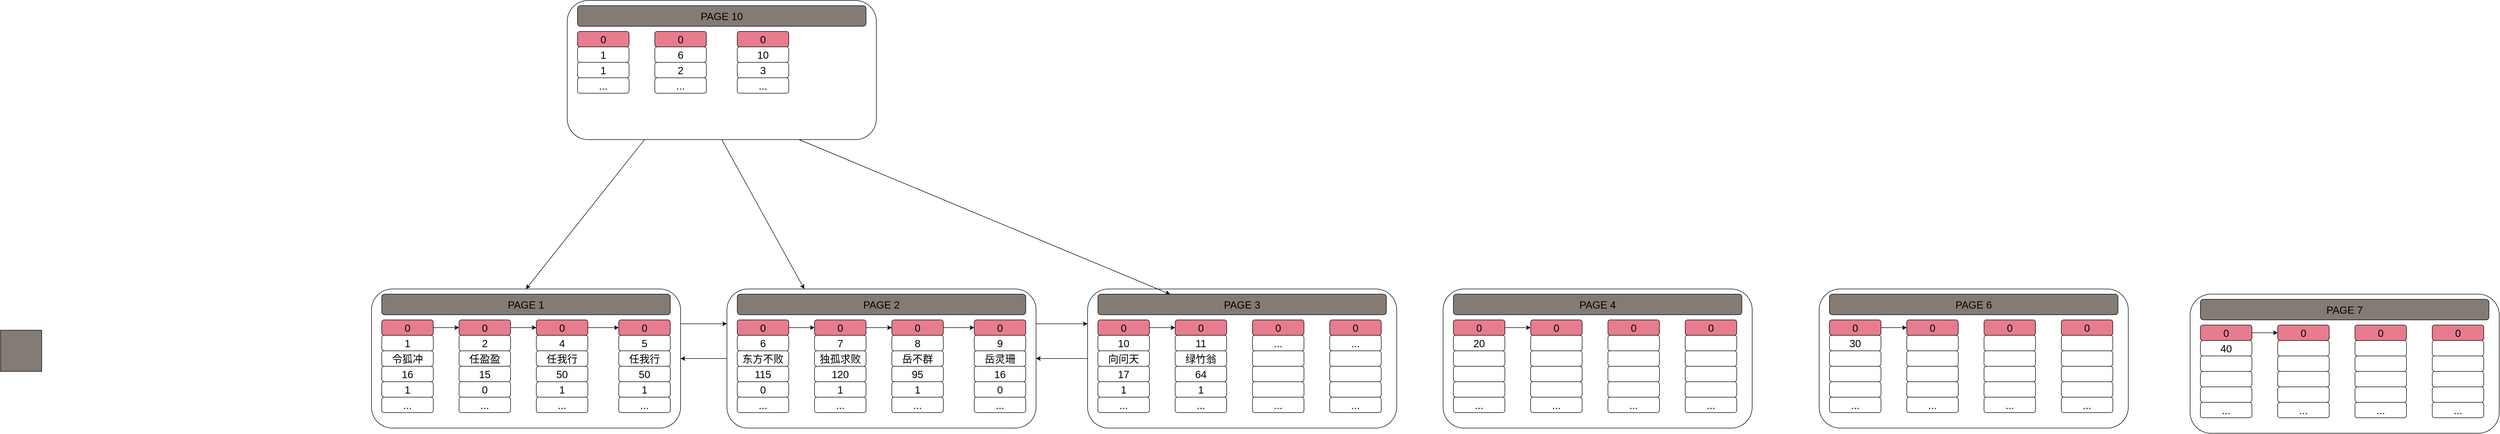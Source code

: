 <mxfile version="17.2.5" type="github">
  <diagram id="bCk3VSjHGXYge5IZA2PI" name="Page-1">
    <mxGraphModel dx="2424" dy="855" grid="1" gridSize="10" guides="1" tooltips="1" connect="1" arrows="1" fold="1" page="1" pageScale="1" pageWidth="827" pageHeight="1169" math="0" shadow="0">
      <root>
        <mxCell id="0" />
        <mxCell id="1" parent="0" />
        <mxCell id="YxF6WoEmrUpVOarDnOtX-157" style="edgeStyle=none;rounded=0;orthogonalLoop=1;jettySize=auto;html=1;exitX=1;exitY=0.25;exitDx=0;exitDy=0;entryX=0;entryY=0.25;entryDx=0;entryDy=0;fontSize=20;" edge="1" parent="1" source="R2ZKFFX12WTavuNcH5HW-38" target="YxF6WoEmrUpVOarDnOtX-80">
          <mxGeometry relative="1" as="geometry" />
        </mxCell>
        <mxCell id="R2ZKFFX12WTavuNcH5HW-38" value="" style="rounded=1;whiteSpace=wrap;html=1;fontSize=20;" parent="1" vertex="1">
          <mxGeometry x="80" y="930" width="600" height="270" as="geometry" />
        </mxCell>
        <mxCell id="YxF6WoEmrUpVOarDnOtX-154" style="edgeStyle=none;rounded=0;orthogonalLoop=1;jettySize=auto;html=1;exitX=1;exitY=0.5;exitDx=0;exitDy=0;fontSize=20;" edge="1" parent="1" source="R2ZKFFX12WTavuNcH5HW-4" target="R2ZKFFX12WTavuNcH5HW-18">
          <mxGeometry relative="1" as="geometry" />
        </mxCell>
        <mxCell id="R2ZKFFX12WTavuNcH5HW-4" value="0" style="rounded=1;whiteSpace=wrap;html=1;fillColor=#e77c8e;fontSize=20;" parent="1" vertex="1">
          <mxGeometry x="100" y="990" width="100" height="30" as="geometry" />
        </mxCell>
        <mxCell id="R2ZKFFX12WTavuNcH5HW-5" value="1" style="rounded=1;whiteSpace=wrap;html=1;fontSize=20;" parent="1" vertex="1">
          <mxGeometry x="100" y="1020" width="100" height="30" as="geometry" />
        </mxCell>
        <mxCell id="R2ZKFFX12WTavuNcH5HW-6" value="令狐冲" style="rounded=1;whiteSpace=wrap;html=1;fontSize=20;" parent="1" vertex="1">
          <mxGeometry x="100" y="1050" width="100" height="30" as="geometry" />
        </mxCell>
        <mxCell id="R2ZKFFX12WTavuNcH5HW-7" value="16" style="rounded=1;whiteSpace=wrap;html=1;fontSize=20;" parent="1" vertex="1">
          <mxGeometry x="100" y="1080" width="100" height="30" as="geometry" />
        </mxCell>
        <mxCell id="R2ZKFFX12WTavuNcH5HW-16" value="1" style="rounded=1;whiteSpace=wrap;html=1;fontSize=20;" parent="1" vertex="1">
          <mxGeometry x="100" y="1110" width="100" height="30" as="geometry" />
        </mxCell>
        <mxCell id="R2ZKFFX12WTavuNcH5HW-17" value="..." style="rounded=1;whiteSpace=wrap;html=1;fontSize=20;" parent="1" vertex="1">
          <mxGeometry x="100" y="1140" width="100" height="30" as="geometry" />
        </mxCell>
        <mxCell id="YxF6WoEmrUpVOarDnOtX-155" style="edgeStyle=none;rounded=0;orthogonalLoop=1;jettySize=auto;html=1;exitX=1;exitY=0.5;exitDx=0;exitDy=0;entryX=0;entryY=0.5;entryDx=0;entryDy=0;fontSize=20;" edge="1" parent="1" source="R2ZKFFX12WTavuNcH5HW-18" target="R2ZKFFX12WTavuNcH5HW-24">
          <mxGeometry relative="1" as="geometry" />
        </mxCell>
        <mxCell id="R2ZKFFX12WTavuNcH5HW-18" value="0" style="rounded=1;whiteSpace=wrap;html=1;fillColor=#e77c8e;fontSize=20;" parent="1" vertex="1">
          <mxGeometry x="250" y="990" width="100" height="30" as="geometry" />
        </mxCell>
        <mxCell id="R2ZKFFX12WTavuNcH5HW-19" value="2" style="rounded=1;whiteSpace=wrap;html=1;fontSize=20;" parent="1" vertex="1">
          <mxGeometry x="250" y="1020" width="100" height="30" as="geometry" />
        </mxCell>
        <mxCell id="R2ZKFFX12WTavuNcH5HW-20" value="任盈盈" style="rounded=1;whiteSpace=wrap;html=1;fontSize=20;" parent="1" vertex="1">
          <mxGeometry x="250" y="1050" width="100" height="30" as="geometry" />
        </mxCell>
        <mxCell id="R2ZKFFX12WTavuNcH5HW-21" value="15" style="rounded=1;whiteSpace=wrap;html=1;fontSize=20;" parent="1" vertex="1">
          <mxGeometry x="250" y="1080" width="100" height="30" as="geometry" />
        </mxCell>
        <mxCell id="R2ZKFFX12WTavuNcH5HW-22" value="0" style="rounded=1;whiteSpace=wrap;html=1;fontSize=20;" parent="1" vertex="1">
          <mxGeometry x="250" y="1110" width="100" height="30" as="geometry" />
        </mxCell>
        <mxCell id="R2ZKFFX12WTavuNcH5HW-23" value="..." style="rounded=1;whiteSpace=wrap;html=1;fontSize=20;" parent="1" vertex="1">
          <mxGeometry x="250" y="1140" width="100" height="30" as="geometry" />
        </mxCell>
        <mxCell id="YxF6WoEmrUpVOarDnOtX-156" style="edgeStyle=none;rounded=0;orthogonalLoop=1;jettySize=auto;html=1;exitX=1;exitY=0.5;exitDx=0;exitDy=0;entryX=0;entryY=0.5;entryDx=0;entryDy=0;fontSize=20;" edge="1" parent="1" source="R2ZKFFX12WTavuNcH5HW-24" target="R2ZKFFX12WTavuNcH5HW-30">
          <mxGeometry relative="1" as="geometry" />
        </mxCell>
        <mxCell id="R2ZKFFX12WTavuNcH5HW-24" value="0" style="rounded=1;whiteSpace=wrap;html=1;fillColor=#e77c8e;fontSize=20;" parent="1" vertex="1">
          <mxGeometry x="400" y="990" width="100" height="30" as="geometry" />
        </mxCell>
        <mxCell id="R2ZKFFX12WTavuNcH5HW-25" value="4" style="rounded=1;whiteSpace=wrap;html=1;fontSize=20;" parent="1" vertex="1">
          <mxGeometry x="400" y="1020" width="100" height="30" as="geometry" />
        </mxCell>
        <mxCell id="R2ZKFFX12WTavuNcH5HW-26" value="任我行" style="rounded=1;whiteSpace=wrap;html=1;fontSize=20;" parent="1" vertex="1">
          <mxGeometry x="400" y="1050" width="100" height="30" as="geometry" />
        </mxCell>
        <mxCell id="R2ZKFFX12WTavuNcH5HW-27" value="50" style="rounded=1;whiteSpace=wrap;html=1;fontSize=20;" parent="1" vertex="1">
          <mxGeometry x="400" y="1080" width="100" height="30" as="geometry" />
        </mxCell>
        <mxCell id="R2ZKFFX12WTavuNcH5HW-28" value="1" style="rounded=1;whiteSpace=wrap;html=1;fontSize=20;" parent="1" vertex="1">
          <mxGeometry x="400" y="1110" width="100" height="30" as="geometry" />
        </mxCell>
        <mxCell id="R2ZKFFX12WTavuNcH5HW-29" value="..." style="rounded=1;whiteSpace=wrap;html=1;fontSize=20;" parent="1" vertex="1">
          <mxGeometry x="400" y="1140" width="100" height="30" as="geometry" />
        </mxCell>
        <mxCell id="R2ZKFFX12WTavuNcH5HW-30" value="0" style="rounded=1;whiteSpace=wrap;html=1;fillColor=#e77c8e;fontSize=20;" parent="1" vertex="1">
          <mxGeometry x="560" y="990" width="100" height="30" as="geometry" />
        </mxCell>
        <mxCell id="R2ZKFFX12WTavuNcH5HW-31" value="5" style="rounded=1;whiteSpace=wrap;html=1;fontSize=20;" parent="1" vertex="1">
          <mxGeometry x="560" y="1020" width="100" height="30" as="geometry" />
        </mxCell>
        <mxCell id="R2ZKFFX12WTavuNcH5HW-32" value="任我行" style="rounded=1;whiteSpace=wrap;html=1;fontSize=20;" parent="1" vertex="1">
          <mxGeometry x="560" y="1050" width="100" height="30" as="geometry" />
        </mxCell>
        <mxCell id="R2ZKFFX12WTavuNcH5HW-33" value="50" style="rounded=1;whiteSpace=wrap;html=1;fontSize=20;" parent="1" vertex="1">
          <mxGeometry x="560" y="1080" width="100" height="30" as="geometry" />
        </mxCell>
        <mxCell id="R2ZKFFX12WTavuNcH5HW-34" value="1" style="rounded=1;whiteSpace=wrap;html=1;fontSize=20;" parent="1" vertex="1">
          <mxGeometry x="560" y="1110" width="100" height="30" as="geometry" />
        </mxCell>
        <mxCell id="R2ZKFFX12WTavuNcH5HW-35" value="..." style="rounded=1;whiteSpace=wrap;html=1;fontSize=20;" parent="1" vertex="1">
          <mxGeometry x="560" y="1140" width="100" height="30" as="geometry" />
        </mxCell>
        <mxCell id="R2ZKFFX12WTavuNcH5HW-39" value="&lt;font style=&quot;font-size: 20px;&quot;&gt;PAGE 1&lt;/font&gt;" style="rounded=1;whiteSpace=wrap;html=1;fillColor=#de1c31;fontSize=20;" parent="1" vertex="1">
          <mxGeometry x="100" y="940" width="560" height="40" as="geometry" />
        </mxCell>
        <mxCell id="YxF6WoEmrUpVOarDnOtX-158" style="edgeStyle=none;rounded=0;orthogonalLoop=1;jettySize=auto;html=1;exitX=0;exitY=0.5;exitDx=0;exitDy=0;entryX=1;entryY=0.5;entryDx=0;entryDy=0;fontSize=20;" edge="1" parent="1" source="YxF6WoEmrUpVOarDnOtX-80" target="R2ZKFFX12WTavuNcH5HW-38">
          <mxGeometry relative="1" as="geometry" />
        </mxCell>
        <mxCell id="YxF6WoEmrUpVOarDnOtX-162" style="edgeStyle=none;rounded=0;orthogonalLoop=1;jettySize=auto;html=1;exitX=1;exitY=0.25;exitDx=0;exitDy=0;entryX=0;entryY=0.25;entryDx=0;entryDy=0;fontSize=20;" edge="1" parent="1" source="YxF6WoEmrUpVOarDnOtX-80" target="YxF6WoEmrUpVOarDnOtX-107">
          <mxGeometry relative="1" as="geometry" />
        </mxCell>
        <mxCell id="YxF6WoEmrUpVOarDnOtX-80" value="" style="rounded=1;whiteSpace=wrap;html=1;fontSize=20;" vertex="1" parent="1">
          <mxGeometry x="770" y="930" width="600" height="270" as="geometry" />
        </mxCell>
        <mxCell id="YxF6WoEmrUpVOarDnOtX-159" style="edgeStyle=none;rounded=0;orthogonalLoop=1;jettySize=auto;html=1;exitX=1;exitY=0.5;exitDx=0;exitDy=0;entryX=0;entryY=0.5;entryDx=0;entryDy=0;fontSize=20;" edge="1" parent="1" source="YxF6WoEmrUpVOarDnOtX-81" target="YxF6WoEmrUpVOarDnOtX-87">
          <mxGeometry relative="1" as="geometry" />
        </mxCell>
        <mxCell id="YxF6WoEmrUpVOarDnOtX-81" value="0" style="rounded=1;whiteSpace=wrap;html=1;fillColor=#e77c8e;fontSize=20;" vertex="1" parent="1">
          <mxGeometry x="790" y="990" width="100" height="30" as="geometry" />
        </mxCell>
        <mxCell id="YxF6WoEmrUpVOarDnOtX-82" value="6" style="rounded=1;whiteSpace=wrap;html=1;fontSize=20;" vertex="1" parent="1">
          <mxGeometry x="790" y="1020" width="100" height="30" as="geometry" />
        </mxCell>
        <mxCell id="YxF6WoEmrUpVOarDnOtX-83" value="东方不败" style="rounded=1;whiteSpace=wrap;html=1;fontSize=20;" vertex="1" parent="1">
          <mxGeometry x="790" y="1050" width="100" height="30" as="geometry" />
        </mxCell>
        <mxCell id="YxF6WoEmrUpVOarDnOtX-84" value="115" style="rounded=1;whiteSpace=wrap;html=1;fontSize=20;" vertex="1" parent="1">
          <mxGeometry x="790" y="1080" width="100" height="30" as="geometry" />
        </mxCell>
        <mxCell id="YxF6WoEmrUpVOarDnOtX-85" value="0" style="rounded=1;whiteSpace=wrap;html=1;fontSize=20;" vertex="1" parent="1">
          <mxGeometry x="790" y="1110" width="100" height="30" as="geometry" />
        </mxCell>
        <mxCell id="YxF6WoEmrUpVOarDnOtX-86" value="..." style="rounded=1;whiteSpace=wrap;html=1;fontSize=20;" vertex="1" parent="1">
          <mxGeometry x="790" y="1140" width="100" height="30" as="geometry" />
        </mxCell>
        <mxCell id="YxF6WoEmrUpVOarDnOtX-160" style="edgeStyle=none;rounded=0;orthogonalLoop=1;jettySize=auto;html=1;exitX=1;exitY=0.5;exitDx=0;exitDy=0;fontSize=20;" edge="1" parent="1" source="YxF6WoEmrUpVOarDnOtX-87" target="YxF6WoEmrUpVOarDnOtX-93">
          <mxGeometry relative="1" as="geometry" />
        </mxCell>
        <mxCell id="YxF6WoEmrUpVOarDnOtX-87" value="0" style="rounded=1;whiteSpace=wrap;html=1;fillColor=#e77c8e;fontSize=20;" vertex="1" parent="1">
          <mxGeometry x="940" y="990" width="100" height="30" as="geometry" />
        </mxCell>
        <mxCell id="YxF6WoEmrUpVOarDnOtX-88" value="7" style="rounded=1;whiteSpace=wrap;html=1;fontSize=20;" vertex="1" parent="1">
          <mxGeometry x="940" y="1020" width="100" height="30" as="geometry" />
        </mxCell>
        <mxCell id="YxF6WoEmrUpVOarDnOtX-89" value="独孤求败" style="rounded=1;whiteSpace=wrap;html=1;fontSize=20;" vertex="1" parent="1">
          <mxGeometry x="940" y="1050" width="100" height="30" as="geometry" />
        </mxCell>
        <mxCell id="YxF6WoEmrUpVOarDnOtX-90" value="120" style="rounded=1;whiteSpace=wrap;html=1;fontSize=20;" vertex="1" parent="1">
          <mxGeometry x="940" y="1080" width="100" height="30" as="geometry" />
        </mxCell>
        <mxCell id="YxF6WoEmrUpVOarDnOtX-91" value="1" style="rounded=1;whiteSpace=wrap;html=1;fontSize=20;" vertex="1" parent="1">
          <mxGeometry x="940" y="1110" width="100" height="30" as="geometry" />
        </mxCell>
        <mxCell id="YxF6WoEmrUpVOarDnOtX-92" value="..." style="rounded=1;whiteSpace=wrap;html=1;fontSize=20;" vertex="1" parent="1">
          <mxGeometry x="940" y="1140" width="100" height="30" as="geometry" />
        </mxCell>
        <mxCell id="YxF6WoEmrUpVOarDnOtX-161" style="edgeStyle=none;rounded=0;orthogonalLoop=1;jettySize=auto;html=1;exitX=1;exitY=0.5;exitDx=0;exitDy=0;entryX=0;entryY=0.5;entryDx=0;entryDy=0;fontSize=20;" edge="1" parent="1" source="YxF6WoEmrUpVOarDnOtX-93" target="YxF6WoEmrUpVOarDnOtX-99">
          <mxGeometry relative="1" as="geometry" />
        </mxCell>
        <mxCell id="YxF6WoEmrUpVOarDnOtX-93" value="0" style="rounded=1;whiteSpace=wrap;html=1;fillColor=#e77c8e;fontSize=20;" vertex="1" parent="1">
          <mxGeometry x="1090" y="990" width="100" height="30" as="geometry" />
        </mxCell>
        <mxCell id="YxF6WoEmrUpVOarDnOtX-94" value="8" style="rounded=1;whiteSpace=wrap;html=1;fontSize=20;" vertex="1" parent="1">
          <mxGeometry x="1090" y="1020" width="100" height="30" as="geometry" />
        </mxCell>
        <mxCell id="YxF6WoEmrUpVOarDnOtX-95" value="岳不群" style="rounded=1;whiteSpace=wrap;html=1;fontSize=20;" vertex="1" parent="1">
          <mxGeometry x="1090" y="1050" width="100" height="30" as="geometry" />
        </mxCell>
        <mxCell id="YxF6WoEmrUpVOarDnOtX-96" value="95" style="rounded=1;whiteSpace=wrap;html=1;fontSize=20;" vertex="1" parent="1">
          <mxGeometry x="1090" y="1080" width="100" height="30" as="geometry" />
        </mxCell>
        <mxCell id="YxF6WoEmrUpVOarDnOtX-97" value="1" style="rounded=1;whiteSpace=wrap;html=1;fontSize=20;" vertex="1" parent="1">
          <mxGeometry x="1090" y="1110" width="100" height="30" as="geometry" />
        </mxCell>
        <mxCell id="YxF6WoEmrUpVOarDnOtX-98" value="..." style="rounded=1;whiteSpace=wrap;html=1;fontSize=20;" vertex="1" parent="1">
          <mxGeometry x="1090" y="1140" width="100" height="30" as="geometry" />
        </mxCell>
        <mxCell id="YxF6WoEmrUpVOarDnOtX-99" value="0" style="rounded=1;whiteSpace=wrap;html=1;fillColor=#e77c8e;fontSize=20;" vertex="1" parent="1">
          <mxGeometry x="1250" y="990" width="100" height="30" as="geometry" />
        </mxCell>
        <mxCell id="YxF6WoEmrUpVOarDnOtX-100" value="9" style="rounded=1;whiteSpace=wrap;html=1;fontSize=20;" vertex="1" parent="1">
          <mxGeometry x="1250" y="1020" width="100" height="30" as="geometry" />
        </mxCell>
        <mxCell id="YxF6WoEmrUpVOarDnOtX-101" value="岳灵珊" style="rounded=1;whiteSpace=wrap;html=1;fontSize=20;" vertex="1" parent="1">
          <mxGeometry x="1250" y="1050" width="100" height="30" as="geometry" />
        </mxCell>
        <mxCell id="YxF6WoEmrUpVOarDnOtX-102" value="16" style="rounded=1;whiteSpace=wrap;html=1;fontSize=20;" vertex="1" parent="1">
          <mxGeometry x="1250" y="1080" width="100" height="30" as="geometry" />
        </mxCell>
        <mxCell id="YxF6WoEmrUpVOarDnOtX-103" value="0" style="rounded=1;whiteSpace=wrap;html=1;fontSize=20;" vertex="1" parent="1">
          <mxGeometry x="1250" y="1110" width="100" height="30" as="geometry" />
        </mxCell>
        <mxCell id="YxF6WoEmrUpVOarDnOtX-104" value="..." style="rounded=1;whiteSpace=wrap;html=1;fontSize=20;" vertex="1" parent="1">
          <mxGeometry x="1250" y="1140" width="100" height="30" as="geometry" />
        </mxCell>
        <mxCell id="YxF6WoEmrUpVOarDnOtX-105" value="&lt;font style=&quot;font-size: 20px;&quot;&gt;PAGE 2&lt;/font&gt;" style="rounded=1;whiteSpace=wrap;html=1;fillColor=#847c74;fontSize=20;" vertex="1" parent="1">
          <mxGeometry x="790" y="940" width="560" height="40" as="geometry" />
        </mxCell>
        <mxCell id="YxF6WoEmrUpVOarDnOtX-106" value="&lt;font style=&quot;font-size: 20px;&quot;&gt;PAGE 1&lt;/font&gt;" style="rounded=1;whiteSpace=wrap;html=1;fillColor=#847c74;fontSize=20;" vertex="1" parent="1">
          <mxGeometry x="100" y="940" width="560" height="40" as="geometry" />
        </mxCell>
        <mxCell id="YxF6WoEmrUpVOarDnOtX-163" style="edgeStyle=none;rounded=0;orthogonalLoop=1;jettySize=auto;html=1;exitX=0;exitY=0.5;exitDx=0;exitDy=0;entryX=1;entryY=0.5;entryDx=0;entryDy=0;fontSize=20;" edge="1" parent="1" source="YxF6WoEmrUpVOarDnOtX-107" target="YxF6WoEmrUpVOarDnOtX-80">
          <mxGeometry relative="1" as="geometry" />
        </mxCell>
        <mxCell id="YxF6WoEmrUpVOarDnOtX-107" value="" style="rounded=1;whiteSpace=wrap;html=1;fontSize=20;" vertex="1" parent="1">
          <mxGeometry x="1470" y="930" width="600" height="270" as="geometry" />
        </mxCell>
        <mxCell id="YxF6WoEmrUpVOarDnOtX-164" style="edgeStyle=none;rounded=0;orthogonalLoop=1;jettySize=auto;html=1;exitX=1;exitY=0.5;exitDx=0;exitDy=0;fontSize=20;" edge="1" parent="1" source="YxF6WoEmrUpVOarDnOtX-108" target="YxF6WoEmrUpVOarDnOtX-114">
          <mxGeometry relative="1" as="geometry" />
        </mxCell>
        <mxCell id="YxF6WoEmrUpVOarDnOtX-108" value="0" style="rounded=1;whiteSpace=wrap;html=1;fillColor=#e77c8e;fontSize=20;" vertex="1" parent="1">
          <mxGeometry x="1490" y="990" width="100" height="30" as="geometry" />
        </mxCell>
        <mxCell id="YxF6WoEmrUpVOarDnOtX-109" value="10" style="rounded=1;whiteSpace=wrap;html=1;fontSize=20;" vertex="1" parent="1">
          <mxGeometry x="1490" y="1020" width="100" height="30" as="geometry" />
        </mxCell>
        <mxCell id="YxF6WoEmrUpVOarDnOtX-110" value="向问天" style="rounded=1;whiteSpace=wrap;html=1;fontSize=20;" vertex="1" parent="1">
          <mxGeometry x="1490" y="1050" width="100" height="30" as="geometry" />
        </mxCell>
        <mxCell id="YxF6WoEmrUpVOarDnOtX-111" value="17" style="rounded=1;whiteSpace=wrap;html=1;fontSize=20;" vertex="1" parent="1">
          <mxGeometry x="1490" y="1080" width="100" height="30" as="geometry" />
        </mxCell>
        <mxCell id="YxF6WoEmrUpVOarDnOtX-112" value="1" style="rounded=1;whiteSpace=wrap;html=1;fontSize=20;" vertex="1" parent="1">
          <mxGeometry x="1490" y="1110" width="100" height="30" as="geometry" />
        </mxCell>
        <mxCell id="YxF6WoEmrUpVOarDnOtX-113" value="..." style="rounded=1;whiteSpace=wrap;html=1;fontSize=20;" vertex="1" parent="1">
          <mxGeometry x="1490" y="1140" width="100" height="30" as="geometry" />
        </mxCell>
        <mxCell id="YxF6WoEmrUpVOarDnOtX-114" value="0" style="rounded=1;whiteSpace=wrap;html=1;fillColor=#e77c8e;fontSize=20;" vertex="1" parent="1">
          <mxGeometry x="1640" y="990" width="100" height="30" as="geometry" />
        </mxCell>
        <mxCell id="YxF6WoEmrUpVOarDnOtX-115" value="11" style="rounded=1;whiteSpace=wrap;html=1;fontSize=20;" vertex="1" parent="1">
          <mxGeometry x="1640" y="1020" width="100" height="30" as="geometry" />
        </mxCell>
        <mxCell id="YxF6WoEmrUpVOarDnOtX-116" value="绿竹翁" style="rounded=1;whiteSpace=wrap;html=1;fontSize=20;" vertex="1" parent="1">
          <mxGeometry x="1640" y="1050" width="100" height="30" as="geometry" />
        </mxCell>
        <mxCell id="YxF6WoEmrUpVOarDnOtX-117" value="64" style="rounded=1;whiteSpace=wrap;html=1;fontSize=20;" vertex="1" parent="1">
          <mxGeometry x="1640" y="1080" width="100" height="30" as="geometry" />
        </mxCell>
        <mxCell id="YxF6WoEmrUpVOarDnOtX-118" value="1" style="rounded=1;whiteSpace=wrap;html=1;fontSize=20;" vertex="1" parent="1">
          <mxGeometry x="1640" y="1110" width="100" height="30" as="geometry" />
        </mxCell>
        <mxCell id="YxF6WoEmrUpVOarDnOtX-119" value="..." style="rounded=1;whiteSpace=wrap;html=1;fontSize=20;" vertex="1" parent="1">
          <mxGeometry x="1640" y="1140" width="100" height="30" as="geometry" />
        </mxCell>
        <mxCell id="YxF6WoEmrUpVOarDnOtX-132" value="&lt;font style=&quot;font-size: 20px;&quot;&gt;PAGE 3&lt;/font&gt;" style="rounded=1;whiteSpace=wrap;html=1;fillColor=#847c74;fontSize=20;" vertex="1" parent="1">
          <mxGeometry x="1490" y="940" width="560" height="40" as="geometry" />
        </mxCell>
        <mxCell id="YxF6WoEmrUpVOarDnOtX-134" value="" style="whiteSpace=wrap;html=1;aspect=fixed;fillColor=#847c74;fontSize=20;" vertex="1" parent="1">
          <mxGeometry x="-640" y="1010" width="80" height="80" as="geometry" />
        </mxCell>
        <mxCell id="YxF6WoEmrUpVOarDnOtX-149" style="rounded=0;orthogonalLoop=1;jettySize=auto;html=1;exitX=0.25;exitY=1;exitDx=0;exitDy=0;entryX=0.5;entryY=0;entryDx=0;entryDy=0;fontSize=20;" edge="1" parent="1" source="YxF6WoEmrUpVOarDnOtX-135" target="R2ZKFFX12WTavuNcH5HW-38">
          <mxGeometry relative="1" as="geometry" />
        </mxCell>
        <mxCell id="YxF6WoEmrUpVOarDnOtX-150" style="edgeStyle=none;rounded=0;orthogonalLoop=1;jettySize=auto;html=1;exitX=0.5;exitY=1;exitDx=0;exitDy=0;entryX=0.25;entryY=0;entryDx=0;entryDy=0;fontSize=20;" edge="1" parent="1" source="YxF6WoEmrUpVOarDnOtX-135" target="YxF6WoEmrUpVOarDnOtX-80">
          <mxGeometry relative="1" as="geometry" />
        </mxCell>
        <mxCell id="YxF6WoEmrUpVOarDnOtX-151" style="edgeStyle=none;rounded=0;orthogonalLoop=1;jettySize=auto;html=1;exitX=0.75;exitY=1;exitDx=0;exitDy=0;entryX=0.25;entryY=0;entryDx=0;entryDy=0;fontSize=20;" edge="1" parent="1" source="YxF6WoEmrUpVOarDnOtX-135" target="YxF6WoEmrUpVOarDnOtX-132">
          <mxGeometry relative="1" as="geometry" />
        </mxCell>
        <mxCell id="YxF6WoEmrUpVOarDnOtX-135" value="" style="rounded=1;whiteSpace=wrap;html=1;fontSize=20;" vertex="1" parent="1">
          <mxGeometry x="460" y="370" width="600" height="270" as="geometry" />
        </mxCell>
        <mxCell id="YxF6WoEmrUpVOarDnOtX-136" value="0" style="rounded=1;whiteSpace=wrap;html=1;fillColor=#e77c8e;fontSize=20;" vertex="1" parent="1">
          <mxGeometry x="480" y="430" width="100" height="30" as="geometry" />
        </mxCell>
        <mxCell id="YxF6WoEmrUpVOarDnOtX-137" value="1" style="rounded=1;whiteSpace=wrap;html=1;fontSize=20;" vertex="1" parent="1">
          <mxGeometry x="480" y="460" width="100" height="30" as="geometry" />
        </mxCell>
        <mxCell id="YxF6WoEmrUpVOarDnOtX-138" value="1" style="rounded=1;whiteSpace=wrap;html=1;fontSize=20;" vertex="1" parent="1">
          <mxGeometry x="480" y="490" width="100" height="30" as="geometry" />
        </mxCell>
        <mxCell id="YxF6WoEmrUpVOarDnOtX-141" value="..." style="rounded=1;whiteSpace=wrap;html=1;fontSize=20;" vertex="1" parent="1">
          <mxGeometry x="480" y="520" width="100" height="30" as="geometry" />
        </mxCell>
        <mxCell id="YxF6WoEmrUpVOarDnOtX-142" value="0" style="rounded=1;whiteSpace=wrap;html=1;fillColor=#e77c8e;fontSize=20;" vertex="1" parent="1">
          <mxGeometry x="630" y="430" width="100" height="30" as="geometry" />
        </mxCell>
        <mxCell id="YxF6WoEmrUpVOarDnOtX-143" value="6" style="rounded=1;whiteSpace=wrap;html=1;fontSize=20;" vertex="1" parent="1">
          <mxGeometry x="630" y="460" width="100" height="30" as="geometry" />
        </mxCell>
        <mxCell id="YxF6WoEmrUpVOarDnOtX-144" value="2" style="rounded=1;whiteSpace=wrap;html=1;fontSize=20;" vertex="1" parent="1">
          <mxGeometry x="630" y="490" width="100" height="30" as="geometry" />
        </mxCell>
        <mxCell id="YxF6WoEmrUpVOarDnOtX-147" value="..." style="rounded=1;whiteSpace=wrap;html=1;fontSize=20;" vertex="1" parent="1">
          <mxGeometry x="630" y="520" width="100" height="30" as="geometry" />
        </mxCell>
        <mxCell id="YxF6WoEmrUpVOarDnOtX-148" value="&lt;font style=&quot;font-size: 20px;&quot;&gt;PAGE 10&lt;/font&gt;" style="rounded=1;whiteSpace=wrap;html=1;fillColor=#847c74;fontSize=20;" vertex="1" parent="1">
          <mxGeometry x="480" y="380" width="560" height="40" as="geometry" />
        </mxCell>
        <mxCell id="YxF6WoEmrUpVOarDnOtX-166" value="..." style="rounded=1;whiteSpace=wrap;html=1;fontSize=20;" vertex="1" parent="1">
          <mxGeometry x="630" y="520" width="100" height="30" as="geometry" />
        </mxCell>
        <mxCell id="YxF6WoEmrUpVOarDnOtX-167" value="6" style="rounded=1;whiteSpace=wrap;html=1;fontSize=20;" vertex="1" parent="1">
          <mxGeometry x="630" y="460" width="100" height="30" as="geometry" />
        </mxCell>
        <mxCell id="YxF6WoEmrUpVOarDnOtX-170" value="0" style="rounded=1;whiteSpace=wrap;html=1;fillColor=#e77c8e;fontSize=20;" vertex="1" parent="1">
          <mxGeometry x="790" y="430" width="100" height="30" as="geometry" />
        </mxCell>
        <mxCell id="YxF6WoEmrUpVOarDnOtX-171" value="3" style="rounded=1;whiteSpace=wrap;html=1;fontSize=20;" vertex="1" parent="1">
          <mxGeometry x="790" y="490" width="100" height="30" as="geometry" />
        </mxCell>
        <mxCell id="YxF6WoEmrUpVOarDnOtX-172" value="..." style="rounded=1;whiteSpace=wrap;html=1;fontSize=20;" vertex="1" parent="1">
          <mxGeometry x="790" y="520" width="100" height="30" as="geometry" />
        </mxCell>
        <mxCell id="YxF6WoEmrUpVOarDnOtX-173" value="10" style="rounded=1;whiteSpace=wrap;html=1;fontSize=20;" vertex="1" parent="1">
          <mxGeometry x="790" y="460" width="100" height="30" as="geometry" />
        </mxCell>
        <mxCell id="YxF6WoEmrUpVOarDnOtX-189" style="edgeStyle=none;rounded=0;orthogonalLoop=1;jettySize=auto;html=1;exitX=0.75;exitY=1;exitDx=0;exitDy=0;fontSize=20;" edge="1" parent="1" source="YxF6WoEmrUpVOarDnOtX-118" target="YxF6WoEmrUpVOarDnOtX-118">
          <mxGeometry relative="1" as="geometry" />
        </mxCell>
        <mxCell id="YxF6WoEmrUpVOarDnOtX-190" style="edgeStyle=none;rounded=0;orthogonalLoop=1;jettySize=auto;html=1;exitX=0.75;exitY=1;exitDx=0;exitDy=0;fontSize=20;" edge="1" parent="1">
          <mxGeometry relative="1" as="geometry">
            <mxPoint x="1715" y="1140" as="sourcePoint" />
            <mxPoint x="1715" y="1140" as="targetPoint" />
          </mxGeometry>
        </mxCell>
        <mxCell id="YxF6WoEmrUpVOarDnOtX-191" value="64" style="rounded=1;whiteSpace=wrap;html=1;fontSize=20;" vertex="1" parent="1">
          <mxGeometry x="1640" y="1080" width="100" height="30" as="geometry" />
        </mxCell>
        <mxCell id="YxF6WoEmrUpVOarDnOtX-201" value="0" style="rounded=1;whiteSpace=wrap;html=1;fillColor=#e77c8e;fontSize=20;" vertex="1" parent="1">
          <mxGeometry x="1790" y="990" width="100" height="30" as="geometry" />
        </mxCell>
        <mxCell id="YxF6WoEmrUpVOarDnOtX-202" value="..." style="rounded=1;whiteSpace=wrap;html=1;fontSize=20;" vertex="1" parent="1">
          <mxGeometry x="1790" y="1020" width="100" height="30" as="geometry" />
        </mxCell>
        <mxCell id="YxF6WoEmrUpVOarDnOtX-203" value="&amp;nbsp;" style="rounded=1;whiteSpace=wrap;html=1;fontSize=20;" vertex="1" parent="1">
          <mxGeometry x="1790" y="1050" width="100" height="30" as="geometry" />
        </mxCell>
        <mxCell id="YxF6WoEmrUpVOarDnOtX-204" value="&amp;nbsp;" style="rounded=1;whiteSpace=wrap;html=1;fontSize=20;" vertex="1" parent="1">
          <mxGeometry x="1790" y="1110" width="100" height="30" as="geometry" />
        </mxCell>
        <mxCell id="YxF6WoEmrUpVOarDnOtX-205" value="..." style="rounded=1;whiteSpace=wrap;html=1;fontSize=20;" vertex="1" parent="1">
          <mxGeometry x="1790" y="1140" width="100" height="30" as="geometry" />
        </mxCell>
        <mxCell id="YxF6WoEmrUpVOarDnOtX-206" value="&amp;nbsp;" style="rounded=1;whiteSpace=wrap;html=1;fontSize=20;" vertex="1" parent="1">
          <mxGeometry x="1790" y="1080" width="100" height="30" as="geometry" />
        </mxCell>
        <mxCell id="YxF6WoEmrUpVOarDnOtX-219" value="0" style="rounded=1;whiteSpace=wrap;html=1;fillColor=#e77c8e;fontSize=20;" vertex="1" parent="1">
          <mxGeometry x="1940" y="990" width="100" height="30" as="geometry" />
        </mxCell>
        <mxCell id="YxF6WoEmrUpVOarDnOtX-220" value="..." style="rounded=1;whiteSpace=wrap;html=1;fontSize=20;" vertex="1" parent="1">
          <mxGeometry x="1940" y="1020" width="100" height="30" as="geometry" />
        </mxCell>
        <mxCell id="YxF6WoEmrUpVOarDnOtX-221" value="&amp;nbsp;" style="rounded=1;whiteSpace=wrap;html=1;fontSize=20;" vertex="1" parent="1">
          <mxGeometry x="1940" y="1050" width="100" height="30" as="geometry" />
        </mxCell>
        <mxCell id="YxF6WoEmrUpVOarDnOtX-222" value="&amp;nbsp;" style="rounded=1;whiteSpace=wrap;html=1;fontSize=20;" vertex="1" parent="1">
          <mxGeometry x="1940" y="1110" width="100" height="30" as="geometry" />
        </mxCell>
        <mxCell id="YxF6WoEmrUpVOarDnOtX-223" value="..." style="rounded=1;whiteSpace=wrap;html=1;fontSize=20;" vertex="1" parent="1">
          <mxGeometry x="1940" y="1140" width="100" height="30" as="geometry" />
        </mxCell>
        <mxCell id="YxF6WoEmrUpVOarDnOtX-224" value="&amp;nbsp;" style="rounded=1;whiteSpace=wrap;html=1;fontSize=20;" vertex="1" parent="1">
          <mxGeometry x="1940" y="1080" width="100" height="30" as="geometry" />
        </mxCell>
        <mxCell id="YxF6WoEmrUpVOarDnOtX-225" value="" style="rounded=1;whiteSpace=wrap;html=1;fontSize=20;" vertex="1" parent="1">
          <mxGeometry x="2160" y="930" width="600" height="270" as="geometry" />
        </mxCell>
        <mxCell id="YxF6WoEmrUpVOarDnOtX-226" style="edgeStyle=none;rounded=0;orthogonalLoop=1;jettySize=auto;html=1;exitX=1;exitY=0.5;exitDx=0;exitDy=0;fontSize=20;" edge="1" parent="1" source="YxF6WoEmrUpVOarDnOtX-227" target="YxF6WoEmrUpVOarDnOtX-233">
          <mxGeometry relative="1" as="geometry" />
        </mxCell>
        <mxCell id="YxF6WoEmrUpVOarDnOtX-227" value="0" style="rounded=1;whiteSpace=wrap;html=1;fillColor=#e77c8e;fontSize=20;" vertex="1" parent="1">
          <mxGeometry x="2180" y="990" width="100" height="30" as="geometry" />
        </mxCell>
        <mxCell id="YxF6WoEmrUpVOarDnOtX-228" value="20" style="rounded=1;whiteSpace=wrap;html=1;fontSize=20;" vertex="1" parent="1">
          <mxGeometry x="2180" y="1020" width="100" height="30" as="geometry" />
        </mxCell>
        <mxCell id="YxF6WoEmrUpVOarDnOtX-229" value="" style="rounded=1;whiteSpace=wrap;html=1;fontSize=20;" vertex="1" parent="1">
          <mxGeometry x="2180" y="1050" width="100" height="30" as="geometry" />
        </mxCell>
        <mxCell id="YxF6WoEmrUpVOarDnOtX-230" value="" style="rounded=1;whiteSpace=wrap;html=1;fontSize=20;" vertex="1" parent="1">
          <mxGeometry x="2180" y="1080" width="100" height="30" as="geometry" />
        </mxCell>
        <mxCell id="YxF6WoEmrUpVOarDnOtX-231" value="" style="rounded=1;whiteSpace=wrap;html=1;fontSize=20;" vertex="1" parent="1">
          <mxGeometry x="2180" y="1110" width="100" height="30" as="geometry" />
        </mxCell>
        <mxCell id="YxF6WoEmrUpVOarDnOtX-232" value="..." style="rounded=1;whiteSpace=wrap;html=1;fontSize=20;" vertex="1" parent="1">
          <mxGeometry x="2180" y="1140" width="100" height="30" as="geometry" />
        </mxCell>
        <mxCell id="YxF6WoEmrUpVOarDnOtX-233" value="0" style="rounded=1;whiteSpace=wrap;html=1;fillColor=#e77c8e;fontSize=20;" vertex="1" parent="1">
          <mxGeometry x="2330" y="990" width="100" height="30" as="geometry" />
        </mxCell>
        <mxCell id="YxF6WoEmrUpVOarDnOtX-234" value="" style="rounded=1;whiteSpace=wrap;html=1;fontSize=20;" vertex="1" parent="1">
          <mxGeometry x="2330" y="1020" width="100" height="30" as="geometry" />
        </mxCell>
        <mxCell id="YxF6WoEmrUpVOarDnOtX-235" value="" style="rounded=1;whiteSpace=wrap;html=1;fontSize=20;" vertex="1" parent="1">
          <mxGeometry x="2330" y="1050" width="100" height="30" as="geometry" />
        </mxCell>
        <mxCell id="YxF6WoEmrUpVOarDnOtX-236" value="64" style="rounded=1;whiteSpace=wrap;html=1;fontSize=20;" vertex="1" parent="1">
          <mxGeometry x="2330" y="1080" width="100" height="30" as="geometry" />
        </mxCell>
        <mxCell id="YxF6WoEmrUpVOarDnOtX-237" value="" style="rounded=1;whiteSpace=wrap;html=1;fontSize=20;" vertex="1" parent="1">
          <mxGeometry x="2330" y="1110" width="100" height="30" as="geometry" />
        </mxCell>
        <mxCell id="YxF6WoEmrUpVOarDnOtX-238" value="..." style="rounded=1;whiteSpace=wrap;html=1;fontSize=20;" vertex="1" parent="1">
          <mxGeometry x="2330" y="1140" width="100" height="30" as="geometry" />
        </mxCell>
        <mxCell id="YxF6WoEmrUpVOarDnOtX-239" value="&lt;font style=&quot;font-size: 20px&quot;&gt;PAGE 4&lt;/font&gt;" style="rounded=1;whiteSpace=wrap;html=1;fillColor=#847c74;fontSize=20;" vertex="1" parent="1">
          <mxGeometry x="2180" y="940" width="560" height="40" as="geometry" />
        </mxCell>
        <mxCell id="YxF6WoEmrUpVOarDnOtX-240" style="edgeStyle=none;rounded=0;orthogonalLoop=1;jettySize=auto;html=1;exitX=0.75;exitY=1;exitDx=0;exitDy=0;fontSize=20;" edge="1" parent="1" source="YxF6WoEmrUpVOarDnOtX-237" target="YxF6WoEmrUpVOarDnOtX-237">
          <mxGeometry relative="1" as="geometry" />
        </mxCell>
        <mxCell id="YxF6WoEmrUpVOarDnOtX-241" style="edgeStyle=none;rounded=0;orthogonalLoop=1;jettySize=auto;html=1;exitX=0.75;exitY=1;exitDx=0;exitDy=0;fontSize=20;" edge="1" parent="1">
          <mxGeometry relative="1" as="geometry">
            <mxPoint x="2405" y="1140" as="sourcePoint" />
            <mxPoint x="2405" y="1140" as="targetPoint" />
          </mxGeometry>
        </mxCell>
        <mxCell id="YxF6WoEmrUpVOarDnOtX-242" value="" style="rounded=1;whiteSpace=wrap;html=1;fontSize=20;" vertex="1" parent="1">
          <mxGeometry x="2330" y="1080" width="100" height="30" as="geometry" />
        </mxCell>
        <mxCell id="YxF6WoEmrUpVOarDnOtX-243" value="0" style="rounded=1;whiteSpace=wrap;html=1;fillColor=#e77c8e;fontSize=20;" vertex="1" parent="1">
          <mxGeometry x="2480" y="990" width="100" height="30" as="geometry" />
        </mxCell>
        <mxCell id="YxF6WoEmrUpVOarDnOtX-244" value="" style="rounded=1;whiteSpace=wrap;html=1;fontSize=20;" vertex="1" parent="1">
          <mxGeometry x="2480" y="1020" width="100" height="30" as="geometry" />
        </mxCell>
        <mxCell id="YxF6WoEmrUpVOarDnOtX-245" value="" style="rounded=1;whiteSpace=wrap;html=1;fontSize=20;" vertex="1" parent="1">
          <mxGeometry x="2480" y="1050" width="100" height="30" as="geometry" />
        </mxCell>
        <mxCell id="YxF6WoEmrUpVOarDnOtX-246" value="" style="rounded=1;whiteSpace=wrap;html=1;fontSize=20;" vertex="1" parent="1">
          <mxGeometry x="2480" y="1110" width="100" height="30" as="geometry" />
        </mxCell>
        <mxCell id="YxF6WoEmrUpVOarDnOtX-247" value="..." style="rounded=1;whiteSpace=wrap;html=1;fontSize=20;" vertex="1" parent="1">
          <mxGeometry x="2480" y="1140" width="100" height="30" as="geometry" />
        </mxCell>
        <mxCell id="YxF6WoEmrUpVOarDnOtX-248" value="" style="rounded=1;whiteSpace=wrap;html=1;fontSize=20;" vertex="1" parent="1">
          <mxGeometry x="2480" y="1080" width="100" height="30" as="geometry" />
        </mxCell>
        <mxCell id="YxF6WoEmrUpVOarDnOtX-249" value="0" style="rounded=1;whiteSpace=wrap;html=1;fillColor=#e77c8e;fontSize=20;" vertex="1" parent="1">
          <mxGeometry x="2630" y="990" width="100" height="30" as="geometry" />
        </mxCell>
        <mxCell id="YxF6WoEmrUpVOarDnOtX-250" value="" style="rounded=1;whiteSpace=wrap;html=1;fontSize=20;" vertex="1" parent="1">
          <mxGeometry x="2630" y="1020" width="100" height="30" as="geometry" />
        </mxCell>
        <mxCell id="YxF6WoEmrUpVOarDnOtX-251" value="" style="rounded=1;whiteSpace=wrap;html=1;fontSize=20;" vertex="1" parent="1">
          <mxGeometry x="2630" y="1050" width="100" height="30" as="geometry" />
        </mxCell>
        <mxCell id="YxF6WoEmrUpVOarDnOtX-252" value="" style="rounded=1;whiteSpace=wrap;html=1;fontSize=20;" vertex="1" parent="1">
          <mxGeometry x="2630" y="1110" width="100" height="30" as="geometry" />
        </mxCell>
        <mxCell id="YxF6WoEmrUpVOarDnOtX-253" value="..." style="rounded=1;whiteSpace=wrap;html=1;fontSize=20;" vertex="1" parent="1">
          <mxGeometry x="2630" y="1140" width="100" height="30" as="geometry" />
        </mxCell>
        <mxCell id="YxF6WoEmrUpVOarDnOtX-254" value="" style="rounded=1;whiteSpace=wrap;html=1;fontSize=20;" vertex="1" parent="1">
          <mxGeometry x="2630" y="1080" width="100" height="30" as="geometry" />
        </mxCell>
        <mxCell id="YxF6WoEmrUpVOarDnOtX-256" value="" style="rounded=1;whiteSpace=wrap;html=1;fontSize=20;" vertex="1" parent="1">
          <mxGeometry x="2890" y="930" width="600" height="270" as="geometry" />
        </mxCell>
        <mxCell id="YxF6WoEmrUpVOarDnOtX-257" style="edgeStyle=none;rounded=0;orthogonalLoop=1;jettySize=auto;html=1;exitX=1;exitY=0.5;exitDx=0;exitDy=0;fontSize=20;" edge="1" parent="1" source="YxF6WoEmrUpVOarDnOtX-258" target="YxF6WoEmrUpVOarDnOtX-264">
          <mxGeometry relative="1" as="geometry" />
        </mxCell>
        <mxCell id="YxF6WoEmrUpVOarDnOtX-258" value="0" style="rounded=1;whiteSpace=wrap;html=1;fillColor=#e77c8e;fontSize=20;" vertex="1" parent="1">
          <mxGeometry x="2910" y="990" width="100" height="30" as="geometry" />
        </mxCell>
        <mxCell id="YxF6WoEmrUpVOarDnOtX-259" value="30" style="rounded=1;whiteSpace=wrap;html=1;fontSize=20;" vertex="1" parent="1">
          <mxGeometry x="2910" y="1020" width="100" height="30" as="geometry" />
        </mxCell>
        <mxCell id="YxF6WoEmrUpVOarDnOtX-260" value="" style="rounded=1;whiteSpace=wrap;html=1;fontSize=20;" vertex="1" parent="1">
          <mxGeometry x="2910" y="1050" width="100" height="30" as="geometry" />
        </mxCell>
        <mxCell id="YxF6WoEmrUpVOarDnOtX-261" value="" style="rounded=1;whiteSpace=wrap;html=1;fontSize=20;" vertex="1" parent="1">
          <mxGeometry x="2910" y="1080" width="100" height="30" as="geometry" />
        </mxCell>
        <mxCell id="YxF6WoEmrUpVOarDnOtX-262" value="" style="rounded=1;whiteSpace=wrap;html=1;fontSize=20;" vertex="1" parent="1">
          <mxGeometry x="2910" y="1110" width="100" height="30" as="geometry" />
        </mxCell>
        <mxCell id="YxF6WoEmrUpVOarDnOtX-263" value="..." style="rounded=1;whiteSpace=wrap;html=1;fontSize=20;" vertex="1" parent="1">
          <mxGeometry x="2910" y="1140" width="100" height="30" as="geometry" />
        </mxCell>
        <mxCell id="YxF6WoEmrUpVOarDnOtX-264" value="0" style="rounded=1;whiteSpace=wrap;html=1;fillColor=#e77c8e;fontSize=20;" vertex="1" parent="1">
          <mxGeometry x="3060" y="990" width="100" height="30" as="geometry" />
        </mxCell>
        <mxCell id="YxF6WoEmrUpVOarDnOtX-265" value="" style="rounded=1;whiteSpace=wrap;html=1;fontSize=20;" vertex="1" parent="1">
          <mxGeometry x="3060" y="1020" width="100" height="30" as="geometry" />
        </mxCell>
        <mxCell id="YxF6WoEmrUpVOarDnOtX-266" value="" style="rounded=1;whiteSpace=wrap;html=1;fontSize=20;" vertex="1" parent="1">
          <mxGeometry x="3060" y="1050" width="100" height="30" as="geometry" />
        </mxCell>
        <mxCell id="YxF6WoEmrUpVOarDnOtX-267" value="64" style="rounded=1;whiteSpace=wrap;html=1;fontSize=20;" vertex="1" parent="1">
          <mxGeometry x="3060" y="1080" width="100" height="30" as="geometry" />
        </mxCell>
        <mxCell id="YxF6WoEmrUpVOarDnOtX-268" value="" style="rounded=1;whiteSpace=wrap;html=1;fontSize=20;" vertex="1" parent="1">
          <mxGeometry x="3060" y="1110" width="100" height="30" as="geometry" />
        </mxCell>
        <mxCell id="YxF6WoEmrUpVOarDnOtX-269" value="..." style="rounded=1;whiteSpace=wrap;html=1;fontSize=20;" vertex="1" parent="1">
          <mxGeometry x="3060" y="1140" width="100" height="30" as="geometry" />
        </mxCell>
        <mxCell id="YxF6WoEmrUpVOarDnOtX-270" value="&lt;font style=&quot;font-size: 20px&quot;&gt;PAGE 6&lt;/font&gt;" style="rounded=1;whiteSpace=wrap;html=1;fillColor=#847c74;fontSize=20;" vertex="1" parent="1">
          <mxGeometry x="2910" y="940" width="560" height="40" as="geometry" />
        </mxCell>
        <mxCell id="YxF6WoEmrUpVOarDnOtX-271" style="edgeStyle=none;rounded=0;orthogonalLoop=1;jettySize=auto;html=1;exitX=0.75;exitY=1;exitDx=0;exitDy=0;fontSize=20;" edge="1" parent="1" source="YxF6WoEmrUpVOarDnOtX-268" target="YxF6WoEmrUpVOarDnOtX-268">
          <mxGeometry relative="1" as="geometry" />
        </mxCell>
        <mxCell id="YxF6WoEmrUpVOarDnOtX-272" style="edgeStyle=none;rounded=0;orthogonalLoop=1;jettySize=auto;html=1;exitX=0.75;exitY=1;exitDx=0;exitDy=0;fontSize=20;" edge="1" parent="1">
          <mxGeometry relative="1" as="geometry">
            <mxPoint x="3135" y="1140" as="sourcePoint" />
            <mxPoint x="3135" y="1140" as="targetPoint" />
          </mxGeometry>
        </mxCell>
        <mxCell id="YxF6WoEmrUpVOarDnOtX-273" value="" style="rounded=1;whiteSpace=wrap;html=1;fontSize=20;" vertex="1" parent="1">
          <mxGeometry x="3060" y="1080" width="100" height="30" as="geometry" />
        </mxCell>
        <mxCell id="YxF6WoEmrUpVOarDnOtX-274" value="0" style="rounded=1;whiteSpace=wrap;html=1;fillColor=#e77c8e;fontSize=20;" vertex="1" parent="1">
          <mxGeometry x="3210" y="990" width="100" height="30" as="geometry" />
        </mxCell>
        <mxCell id="YxF6WoEmrUpVOarDnOtX-275" value="" style="rounded=1;whiteSpace=wrap;html=1;fontSize=20;" vertex="1" parent="1">
          <mxGeometry x="3210" y="1020" width="100" height="30" as="geometry" />
        </mxCell>
        <mxCell id="YxF6WoEmrUpVOarDnOtX-276" value="" style="rounded=1;whiteSpace=wrap;html=1;fontSize=20;" vertex="1" parent="1">
          <mxGeometry x="3210" y="1050" width="100" height="30" as="geometry" />
        </mxCell>
        <mxCell id="YxF6WoEmrUpVOarDnOtX-277" value="" style="rounded=1;whiteSpace=wrap;html=1;fontSize=20;" vertex="1" parent="1">
          <mxGeometry x="3210" y="1110" width="100" height="30" as="geometry" />
        </mxCell>
        <mxCell id="YxF6WoEmrUpVOarDnOtX-278" value="..." style="rounded=1;whiteSpace=wrap;html=1;fontSize=20;" vertex="1" parent="1">
          <mxGeometry x="3210" y="1140" width="100" height="30" as="geometry" />
        </mxCell>
        <mxCell id="YxF6WoEmrUpVOarDnOtX-279" value="" style="rounded=1;whiteSpace=wrap;html=1;fontSize=20;" vertex="1" parent="1">
          <mxGeometry x="3210" y="1080" width="100" height="30" as="geometry" />
        </mxCell>
        <mxCell id="YxF6WoEmrUpVOarDnOtX-280" value="0" style="rounded=1;whiteSpace=wrap;html=1;fillColor=#e77c8e;fontSize=20;" vertex="1" parent="1">
          <mxGeometry x="3360" y="990" width="100" height="30" as="geometry" />
        </mxCell>
        <mxCell id="YxF6WoEmrUpVOarDnOtX-281" value="" style="rounded=1;whiteSpace=wrap;html=1;fontSize=20;" vertex="1" parent="1">
          <mxGeometry x="3360" y="1020" width="100" height="30" as="geometry" />
        </mxCell>
        <mxCell id="YxF6WoEmrUpVOarDnOtX-282" value="" style="rounded=1;whiteSpace=wrap;html=1;fontSize=20;" vertex="1" parent="1">
          <mxGeometry x="3360" y="1050" width="100" height="30" as="geometry" />
        </mxCell>
        <mxCell id="YxF6WoEmrUpVOarDnOtX-283" value="" style="rounded=1;whiteSpace=wrap;html=1;fontSize=20;" vertex="1" parent="1">
          <mxGeometry x="3360" y="1110" width="100" height="30" as="geometry" />
        </mxCell>
        <mxCell id="YxF6WoEmrUpVOarDnOtX-284" value="..." style="rounded=1;whiteSpace=wrap;html=1;fontSize=20;" vertex="1" parent="1">
          <mxGeometry x="3360" y="1140" width="100" height="30" as="geometry" />
        </mxCell>
        <mxCell id="YxF6WoEmrUpVOarDnOtX-285" value="" style="rounded=1;whiteSpace=wrap;html=1;fontSize=20;" vertex="1" parent="1">
          <mxGeometry x="3360" y="1080" width="100" height="30" as="geometry" />
        </mxCell>
        <mxCell id="YxF6WoEmrUpVOarDnOtX-286" value="" style="rounded=1;whiteSpace=wrap;html=1;fontSize=20;" vertex="1" parent="1">
          <mxGeometry x="3610" y="940" width="600" height="270" as="geometry" />
        </mxCell>
        <mxCell id="YxF6WoEmrUpVOarDnOtX-287" style="edgeStyle=none;rounded=0;orthogonalLoop=1;jettySize=auto;html=1;exitX=1;exitY=0.5;exitDx=0;exitDy=0;fontSize=20;" edge="1" parent="1" source="YxF6WoEmrUpVOarDnOtX-288" target="YxF6WoEmrUpVOarDnOtX-294">
          <mxGeometry relative="1" as="geometry" />
        </mxCell>
        <mxCell id="YxF6WoEmrUpVOarDnOtX-288" value="0" style="rounded=1;whiteSpace=wrap;html=1;fillColor=#e77c8e;fontSize=20;" vertex="1" parent="1">
          <mxGeometry x="3630" y="1000" width="100" height="30" as="geometry" />
        </mxCell>
        <mxCell id="YxF6WoEmrUpVOarDnOtX-289" value="40" style="rounded=1;whiteSpace=wrap;html=1;fontSize=20;" vertex="1" parent="1">
          <mxGeometry x="3630" y="1030" width="100" height="30" as="geometry" />
        </mxCell>
        <mxCell id="YxF6WoEmrUpVOarDnOtX-290" value="" style="rounded=1;whiteSpace=wrap;html=1;fontSize=20;" vertex="1" parent="1">
          <mxGeometry x="3630" y="1060" width="100" height="30" as="geometry" />
        </mxCell>
        <mxCell id="YxF6WoEmrUpVOarDnOtX-291" value="" style="rounded=1;whiteSpace=wrap;html=1;fontSize=20;" vertex="1" parent="1">
          <mxGeometry x="3630" y="1090" width="100" height="30" as="geometry" />
        </mxCell>
        <mxCell id="YxF6WoEmrUpVOarDnOtX-292" value="" style="rounded=1;whiteSpace=wrap;html=1;fontSize=20;" vertex="1" parent="1">
          <mxGeometry x="3630" y="1120" width="100" height="30" as="geometry" />
        </mxCell>
        <mxCell id="YxF6WoEmrUpVOarDnOtX-293" value="..." style="rounded=1;whiteSpace=wrap;html=1;fontSize=20;" vertex="1" parent="1">
          <mxGeometry x="3630" y="1150" width="100" height="30" as="geometry" />
        </mxCell>
        <mxCell id="YxF6WoEmrUpVOarDnOtX-294" value="0" style="rounded=1;whiteSpace=wrap;html=1;fillColor=#e77c8e;fontSize=20;" vertex="1" parent="1">
          <mxGeometry x="3780" y="1000" width="100" height="30" as="geometry" />
        </mxCell>
        <mxCell id="YxF6WoEmrUpVOarDnOtX-295" value="" style="rounded=1;whiteSpace=wrap;html=1;fontSize=20;" vertex="1" parent="1">
          <mxGeometry x="3780" y="1030" width="100" height="30" as="geometry" />
        </mxCell>
        <mxCell id="YxF6WoEmrUpVOarDnOtX-296" value="" style="rounded=1;whiteSpace=wrap;html=1;fontSize=20;" vertex="1" parent="1">
          <mxGeometry x="3780" y="1060" width="100" height="30" as="geometry" />
        </mxCell>
        <mxCell id="YxF6WoEmrUpVOarDnOtX-297" value="64" style="rounded=1;whiteSpace=wrap;html=1;fontSize=20;" vertex="1" parent="1">
          <mxGeometry x="3780" y="1090" width="100" height="30" as="geometry" />
        </mxCell>
        <mxCell id="YxF6WoEmrUpVOarDnOtX-298" value="" style="rounded=1;whiteSpace=wrap;html=1;fontSize=20;" vertex="1" parent="1">
          <mxGeometry x="3780" y="1120" width="100" height="30" as="geometry" />
        </mxCell>
        <mxCell id="YxF6WoEmrUpVOarDnOtX-299" value="..." style="rounded=1;whiteSpace=wrap;html=1;fontSize=20;" vertex="1" parent="1">
          <mxGeometry x="3780" y="1150" width="100" height="30" as="geometry" />
        </mxCell>
        <mxCell id="YxF6WoEmrUpVOarDnOtX-300" value="&lt;font style=&quot;font-size: 20px&quot;&gt;PAGE 7&lt;/font&gt;" style="rounded=1;whiteSpace=wrap;html=1;fillColor=#847c74;fontSize=20;" vertex="1" parent="1">
          <mxGeometry x="3630" y="950" width="560" height="40" as="geometry" />
        </mxCell>
        <mxCell id="YxF6WoEmrUpVOarDnOtX-301" style="edgeStyle=none;rounded=0;orthogonalLoop=1;jettySize=auto;html=1;exitX=0.75;exitY=1;exitDx=0;exitDy=0;fontSize=20;" edge="1" parent="1" source="YxF6WoEmrUpVOarDnOtX-298" target="YxF6WoEmrUpVOarDnOtX-298">
          <mxGeometry relative="1" as="geometry" />
        </mxCell>
        <mxCell id="YxF6WoEmrUpVOarDnOtX-302" style="edgeStyle=none;rounded=0;orthogonalLoop=1;jettySize=auto;html=1;exitX=0.75;exitY=1;exitDx=0;exitDy=0;fontSize=20;" edge="1" parent="1">
          <mxGeometry relative="1" as="geometry">
            <mxPoint x="3855" y="1150" as="sourcePoint" />
            <mxPoint x="3855" y="1150" as="targetPoint" />
          </mxGeometry>
        </mxCell>
        <mxCell id="YxF6WoEmrUpVOarDnOtX-303" value="" style="rounded=1;whiteSpace=wrap;html=1;fontSize=20;" vertex="1" parent="1">
          <mxGeometry x="3780" y="1090" width="100" height="30" as="geometry" />
        </mxCell>
        <mxCell id="YxF6WoEmrUpVOarDnOtX-304" value="0" style="rounded=1;whiteSpace=wrap;html=1;fillColor=#e77c8e;fontSize=20;" vertex="1" parent="1">
          <mxGeometry x="3930" y="1000" width="100" height="30" as="geometry" />
        </mxCell>
        <mxCell id="YxF6WoEmrUpVOarDnOtX-305" value="" style="rounded=1;whiteSpace=wrap;html=1;fontSize=20;" vertex="1" parent="1">
          <mxGeometry x="3930" y="1030" width="100" height="30" as="geometry" />
        </mxCell>
        <mxCell id="YxF6WoEmrUpVOarDnOtX-306" value="" style="rounded=1;whiteSpace=wrap;html=1;fontSize=20;" vertex="1" parent="1">
          <mxGeometry x="3930" y="1060" width="100" height="30" as="geometry" />
        </mxCell>
        <mxCell id="YxF6WoEmrUpVOarDnOtX-307" value="" style="rounded=1;whiteSpace=wrap;html=1;fontSize=20;" vertex="1" parent="1">
          <mxGeometry x="3930" y="1120" width="100" height="30" as="geometry" />
        </mxCell>
        <mxCell id="YxF6WoEmrUpVOarDnOtX-308" value="..." style="rounded=1;whiteSpace=wrap;html=1;fontSize=20;" vertex="1" parent="1">
          <mxGeometry x="3930" y="1150" width="100" height="30" as="geometry" />
        </mxCell>
        <mxCell id="YxF6WoEmrUpVOarDnOtX-309" value="" style="rounded=1;whiteSpace=wrap;html=1;fontSize=20;" vertex="1" parent="1">
          <mxGeometry x="3930" y="1090" width="100" height="30" as="geometry" />
        </mxCell>
        <mxCell id="YxF6WoEmrUpVOarDnOtX-310" value="0" style="rounded=1;whiteSpace=wrap;html=1;fillColor=#e77c8e;fontSize=20;" vertex="1" parent="1">
          <mxGeometry x="4080" y="1000" width="100" height="30" as="geometry" />
        </mxCell>
        <mxCell id="YxF6WoEmrUpVOarDnOtX-311" value="" style="rounded=1;whiteSpace=wrap;html=1;fontSize=20;" vertex="1" parent="1">
          <mxGeometry x="4080" y="1030" width="100" height="30" as="geometry" />
        </mxCell>
        <mxCell id="YxF6WoEmrUpVOarDnOtX-312" value="" style="rounded=1;whiteSpace=wrap;html=1;fontSize=20;" vertex="1" parent="1">
          <mxGeometry x="4080" y="1060" width="100" height="30" as="geometry" />
        </mxCell>
        <mxCell id="YxF6WoEmrUpVOarDnOtX-313" value="" style="rounded=1;whiteSpace=wrap;html=1;fontSize=20;" vertex="1" parent="1">
          <mxGeometry x="4080" y="1120" width="100" height="30" as="geometry" />
        </mxCell>
        <mxCell id="YxF6WoEmrUpVOarDnOtX-314" value="..." style="rounded=1;whiteSpace=wrap;html=1;fontSize=20;" vertex="1" parent="1">
          <mxGeometry x="4080" y="1150" width="100" height="30" as="geometry" />
        </mxCell>
        <mxCell id="YxF6WoEmrUpVOarDnOtX-315" value="" style="rounded=1;whiteSpace=wrap;html=1;fontSize=20;" vertex="1" parent="1">
          <mxGeometry x="4080" y="1090" width="100" height="30" as="geometry" />
        </mxCell>
      </root>
    </mxGraphModel>
  </diagram>
</mxfile>
